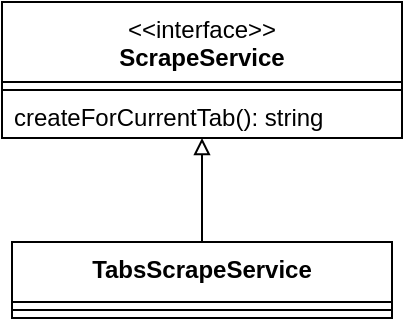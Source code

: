 <mxfile version="22.1.22" type="embed">
  <diagram name="Seite-1" id="tv3RCUC1lsHie5otSo7a">
    <mxGraphModel dx="872" dy="444" grid="1" gridSize="10" guides="1" tooltips="1" connect="1" arrows="1" fold="1" page="1" pageScale="1" pageWidth="827" pageHeight="1169" math="0" shadow="0">
      <root>
        <mxCell id="0" />
        <mxCell id="1" parent="0" />
        <mxCell id="R6EGx2aFgqs3BERjV3u7-400" value="&amp;lt;&amp;lt;interface&amp;gt;&amp;gt;&lt;br&gt;&lt;b&gt;ScrapeService&lt;/b&gt;&lt;div&gt;&lt;br&gt;&lt;/div&gt;" style="swimlane;fontStyle=0;align=center;verticalAlign=top;childLayout=stackLayout;horizontal=1;startSize=40;horizontalStack=0;resizeParent=1;resizeParentMax=0;resizeLast=0;collapsible=0;marginBottom=0;html=1;whiteSpace=wrap;" parent="1" vertex="1">
          <mxGeometry x="280" y="320" width="200" height="68" as="geometry" />
        </mxCell>
        <mxCell id="R6EGx2aFgqs3BERjV3u7-405" value="" style="line;strokeWidth=1;fillColor=none;align=left;verticalAlign=middle;spacingTop=-1;spacingLeft=3;spacingRight=3;rotatable=0;labelPosition=right;points=[];portConstraint=eastwest;" parent="R6EGx2aFgqs3BERjV3u7-400" vertex="1">
          <mxGeometry y="40" width="200" height="8" as="geometry" />
        </mxCell>
        <mxCell id="R6EGx2aFgqs3BERjV3u7-411" value="createForCurrentTab(): string" style="text;html=1;strokeColor=none;fillColor=none;align=left;verticalAlign=middle;spacingLeft=4;spacingRight=4;overflow=hidden;rotatable=0;points=[[0,0.5],[1,0.5]];portConstraint=eastwest;whiteSpace=wrap;" parent="R6EGx2aFgqs3BERjV3u7-400" vertex="1">
          <mxGeometry y="48" width="200" height="20" as="geometry" />
        </mxCell>
        <mxCell id="7" style="edgeStyle=orthogonalEdgeStyle;rounded=0;orthogonalLoop=1;jettySize=auto;html=1;endArrow=block;endFill=0;" edge="1" parent="1" source="5" target="R6EGx2aFgqs3BERjV3u7-400">
          <mxGeometry relative="1" as="geometry" />
        </mxCell>
        <mxCell id="5" value="&lt;b&gt;TabsScrapeService&lt;/b&gt;" style="swimlane;fontStyle=0;align=center;verticalAlign=top;childLayout=stackLayout;horizontal=1;startSize=30;horizontalStack=0;resizeParent=1;resizeParentMax=0;resizeLast=0;collapsible=0;marginBottom=0;html=1;whiteSpace=wrap;" vertex="1" parent="1">
          <mxGeometry x="285" y="440" width="190" height="38" as="geometry" />
        </mxCell>
        <mxCell id="6" value="" style="line;strokeWidth=1;fillColor=none;align=left;verticalAlign=middle;spacingTop=-1;spacingLeft=3;spacingRight=3;rotatable=0;labelPosition=right;points=[];portConstraint=eastwest;" vertex="1" parent="5">
          <mxGeometry y="30" width="190" height="8" as="geometry" />
        </mxCell>
      </root>
    </mxGraphModel>
  </diagram>
</mxfile>
